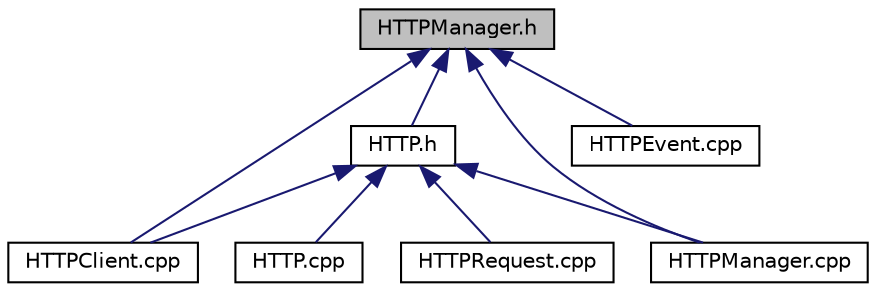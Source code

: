 digraph G
{
  edge [fontname="Helvetica",fontsize="10",labelfontname="Helvetica",labelfontsize="10"];
  node [fontname="Helvetica",fontsize="10",shape=record];
  Node1 [label="HTTPManager.h",height=0.2,width=0.4,color="black", fillcolor="grey75", style="filled" fontcolor="black"];
  Node1 -> Node2 [dir="back",color="midnightblue",fontsize="10",style="solid",fontname="Helvetica"];
  Node2 [label="HTTP.h",height=0.2,width=0.4,color="black", fillcolor="white", style="filled",URL="$_h_t_t_p_8h.html",tooltip="HTTP_cpp 관련 Util 함수들과 Include."];
  Node2 -> Node3 [dir="back",color="midnightblue",fontsize="10",style="solid",fontname="Helvetica"];
  Node3 [label="HTTP.cpp",height=0.2,width=0.4,color="black", fillcolor="white", style="filled",URL="$_h_t_t_p_8cpp.html"];
  Node2 -> Node4 [dir="back",color="midnightblue",fontsize="10",style="solid",fontname="Helvetica"];
  Node4 [label="HTTPClient.cpp",height=0.2,width=0.4,color="black", fillcolor="white", style="filled",URL="$_h_t_t_p_client_8cpp.html"];
  Node2 -> Node5 [dir="back",color="midnightblue",fontsize="10",style="solid",fontname="Helvetica"];
  Node5 [label="HTTPManager.cpp",height=0.2,width=0.4,color="black", fillcolor="white", style="filled",URL="$_h_t_t_p_manager_8cpp.html"];
  Node2 -> Node6 [dir="back",color="midnightblue",fontsize="10",style="solid",fontname="Helvetica"];
  Node6 [label="HTTPRequest.cpp",height=0.2,width=0.4,color="black", fillcolor="white", style="filled",URL="$_h_t_t_p_request_8cpp.html"];
  Node1 -> Node4 [dir="back",color="midnightblue",fontsize="10",style="solid",fontname="Helvetica"];
  Node1 -> Node7 [dir="back",color="midnightblue",fontsize="10",style="solid",fontname="Helvetica"];
  Node7 [label="HTTPEvent.cpp",height=0.2,width=0.4,color="black", fillcolor="white", style="filled",URL="$_h_t_t_p_event_8cpp.html"];
  Node1 -> Node5 [dir="back",color="midnightblue",fontsize="10",style="solid",fontname="Helvetica"];
}
